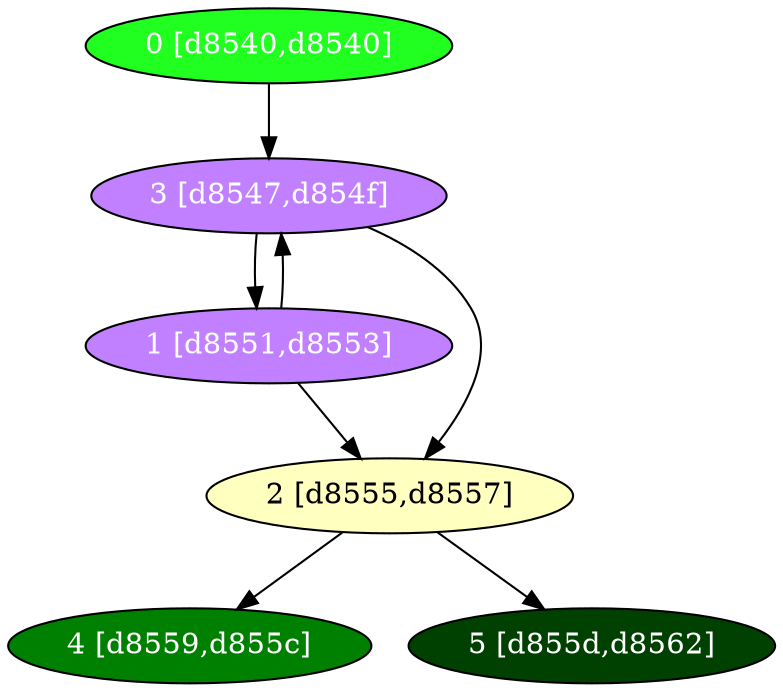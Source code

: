 diGraph libnss3{
	libnss3_0  [style=filled fillcolor="#20FF20" fontcolor="#ffffff" shape=oval label="0 [d8540,d8540]"]
	libnss3_1  [style=filled fillcolor="#C080FF" fontcolor="#ffffff" shape=oval label="1 [d8551,d8553]"]
	libnss3_2  [style=filled fillcolor="#FFFFC0" fontcolor="#000000" shape=oval label="2 [d8555,d8557]"]
	libnss3_3  [style=filled fillcolor="#C080FF" fontcolor="#ffffff" shape=oval label="3 [d8547,d854f]"]
	libnss3_4  [style=filled fillcolor="#008000" fontcolor="#ffffff" shape=oval label="4 [d8559,d855c]"]
	libnss3_5  [style=filled fillcolor="#004000" fontcolor="#ffffff" shape=oval label="5 [d855d,d8562]"]

	libnss3_0 -> libnss3_3
	libnss3_1 -> libnss3_2
	libnss3_1 -> libnss3_3
	libnss3_2 -> libnss3_4
	libnss3_2 -> libnss3_5
	libnss3_3 -> libnss3_1
	libnss3_3 -> libnss3_2
}